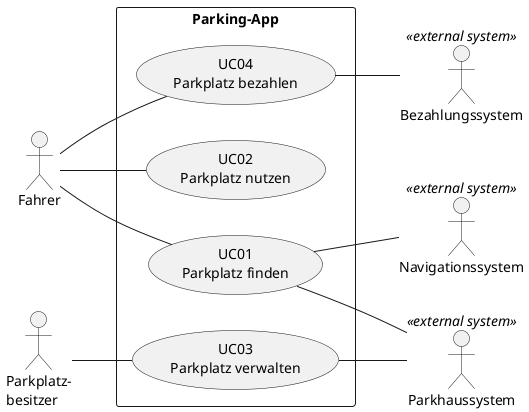 @startuml
left to right direction

:Fahrer: as driver
:Parkplatz-\nbesitzer: as owner
:Parkhaussystem: as parkingsystem <<external system>>
:Navigationssystem: as navigationsystem <<external system>>
:Bezahlungssystem: as paymentsystem <<external system>>

rectangle "Parking-App" {
    "UC01\nParkplatz finden" as (uc01)
    "UC02\nParkplatz nutzen" as (uc02)
    "UC03\nParkplatz verwalten" as (uc03)    
    "UC04\nParkplatz bezahlen" as (uc04)
}

driver -- (uc01)
driver -- (uc02)
driver -- (uc04)
owner -- (uc03)
(uc01) -- parkingsystem
(uc01) -- navigationsystem
(uc03) -- parkingsystem 
(uc04) -- paymentsystem
@enduml